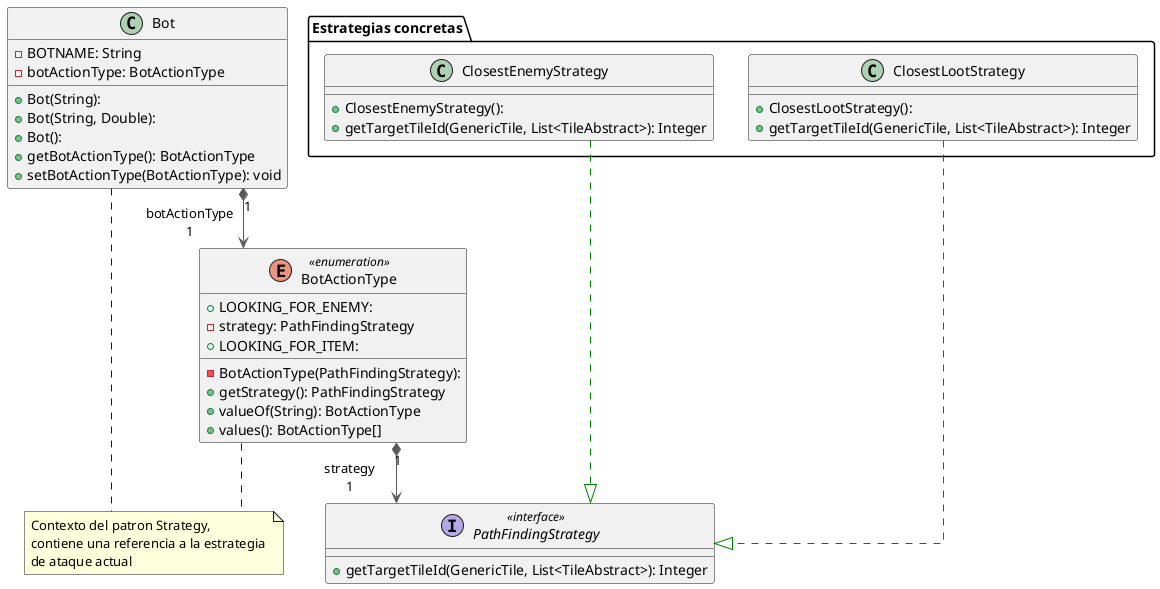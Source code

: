 @startuml

top to bottom direction
skinparam linetype ortho

class Bot {
  + Bot(String): 
  + Bot(String, Double): 
  + Bot(): 
  - BOTNAME: String
  - botActionType: BotActionType
  + getBotActionType(): BotActionType
  + setBotActionType(BotActionType): void
}
enum BotActionType << enumeration >> {
  - BotActionType(PathFindingStrategy): 
  + LOOKING_FOR_ENEMY: 
  - strategy: PathFindingStrategy
  + LOOKING_FOR_ITEM: 
  + getStrategy(): PathFindingStrategy
  + valueOf(String): BotActionType
  + values(): BotActionType[]
}

package "Estrategias concretas" {
    class ClosestEnemyStrategy {
      + ClosestEnemyStrategy():
      + getTargetTileId(GenericTile, List<TileAbstract>): Integer
    }
    class ClosestLootStrategy {
      + ClosestLootStrategy():
      + getTargetTileId(GenericTile, List<TileAbstract>): Integer
    }
}
interface PathFindingStrategy << interface >> {
  + getTargetTileId(GenericTile, List<TileAbstract>): Integer
}


note "Contexto del patron Strategy,\ncontiene una referencia a la estrategia \nde ataque actual" as Context

BotActionType .. Context
Bot .. Context

Bot                  "1" *-[#595959,plain]-> "botActionType\n1" BotActionType        
BotActionType        "1" *-[#595959,plain]-> "strategy\n1" PathFindingStrategy  
ClosestEnemyStrategy  -[#008200,dashed]--^  PathFindingStrategy
ClosestLootStrategy   -[#008200,dashed]--^  PathFindingStrategy
@enduml
